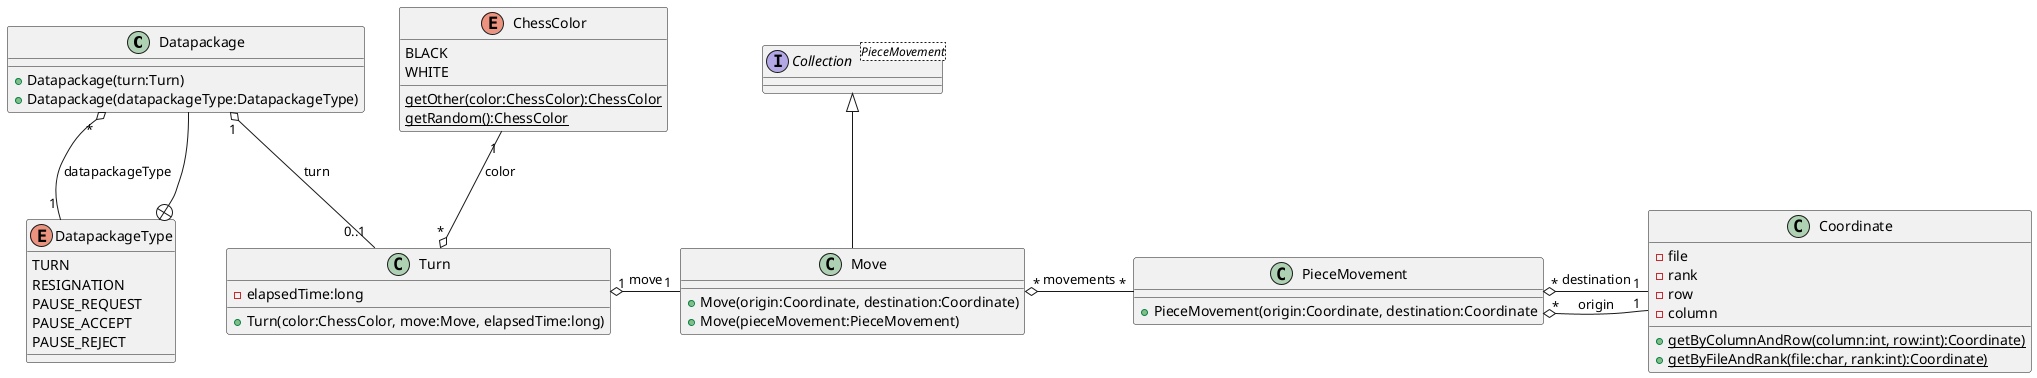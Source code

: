 @startuml

class Datapackage{
+Datapackage(turn:Turn)
+Datapackage(datapackageType:DatapackageType)
}

enum DatapackageType{
        TURN
        RESIGNATION
        PAUSE_REQUEST
        PAUSE_ACCEPT
        PAUSE_REJECT
}


class Turn{
-elapsedTime:long
+Turn(color:ChessColor, move:Move, elapsedTime:long)
}


enum ChessColor{
BLACK
WHITE
{static} getOther(color:ChessColor):ChessColor
{static} getRandom():ChessColor
}

interface Collection<PieceMovement>{

}

class Move{
+Move(origin:Coordinate, destination:Coordinate)
+Move(pieceMovement:PieceMovement)
}

class PieceMovement{
+PieceMovement(origin:Coordinate, destination:Coordinate
}



class Coordinate{
-file
-rank
-row
-column
+ {static}getByColumnAndRow(column:int, row:int):Coordinate)
+ {static}getByFileAndRank(file:char, rank:int):Coordinate)
}


Datapackage --+ DatapackageType
DatapackageType "1" --o "*" Datapackage: datapackageType
Datapackage "1" o-- "0..1" Turn: turn
Turn "1" o- "1" Move: move
Collection <|-down- Move
Move "*" o-right- "*" PieceMovement:movements
PieceMovement "*" o-right- "1" Coordinate:origin
PieceMovement "*" o-right- "1" Coordinate:destination
ChessColor "1" --o "*" Turn: color

@enduml